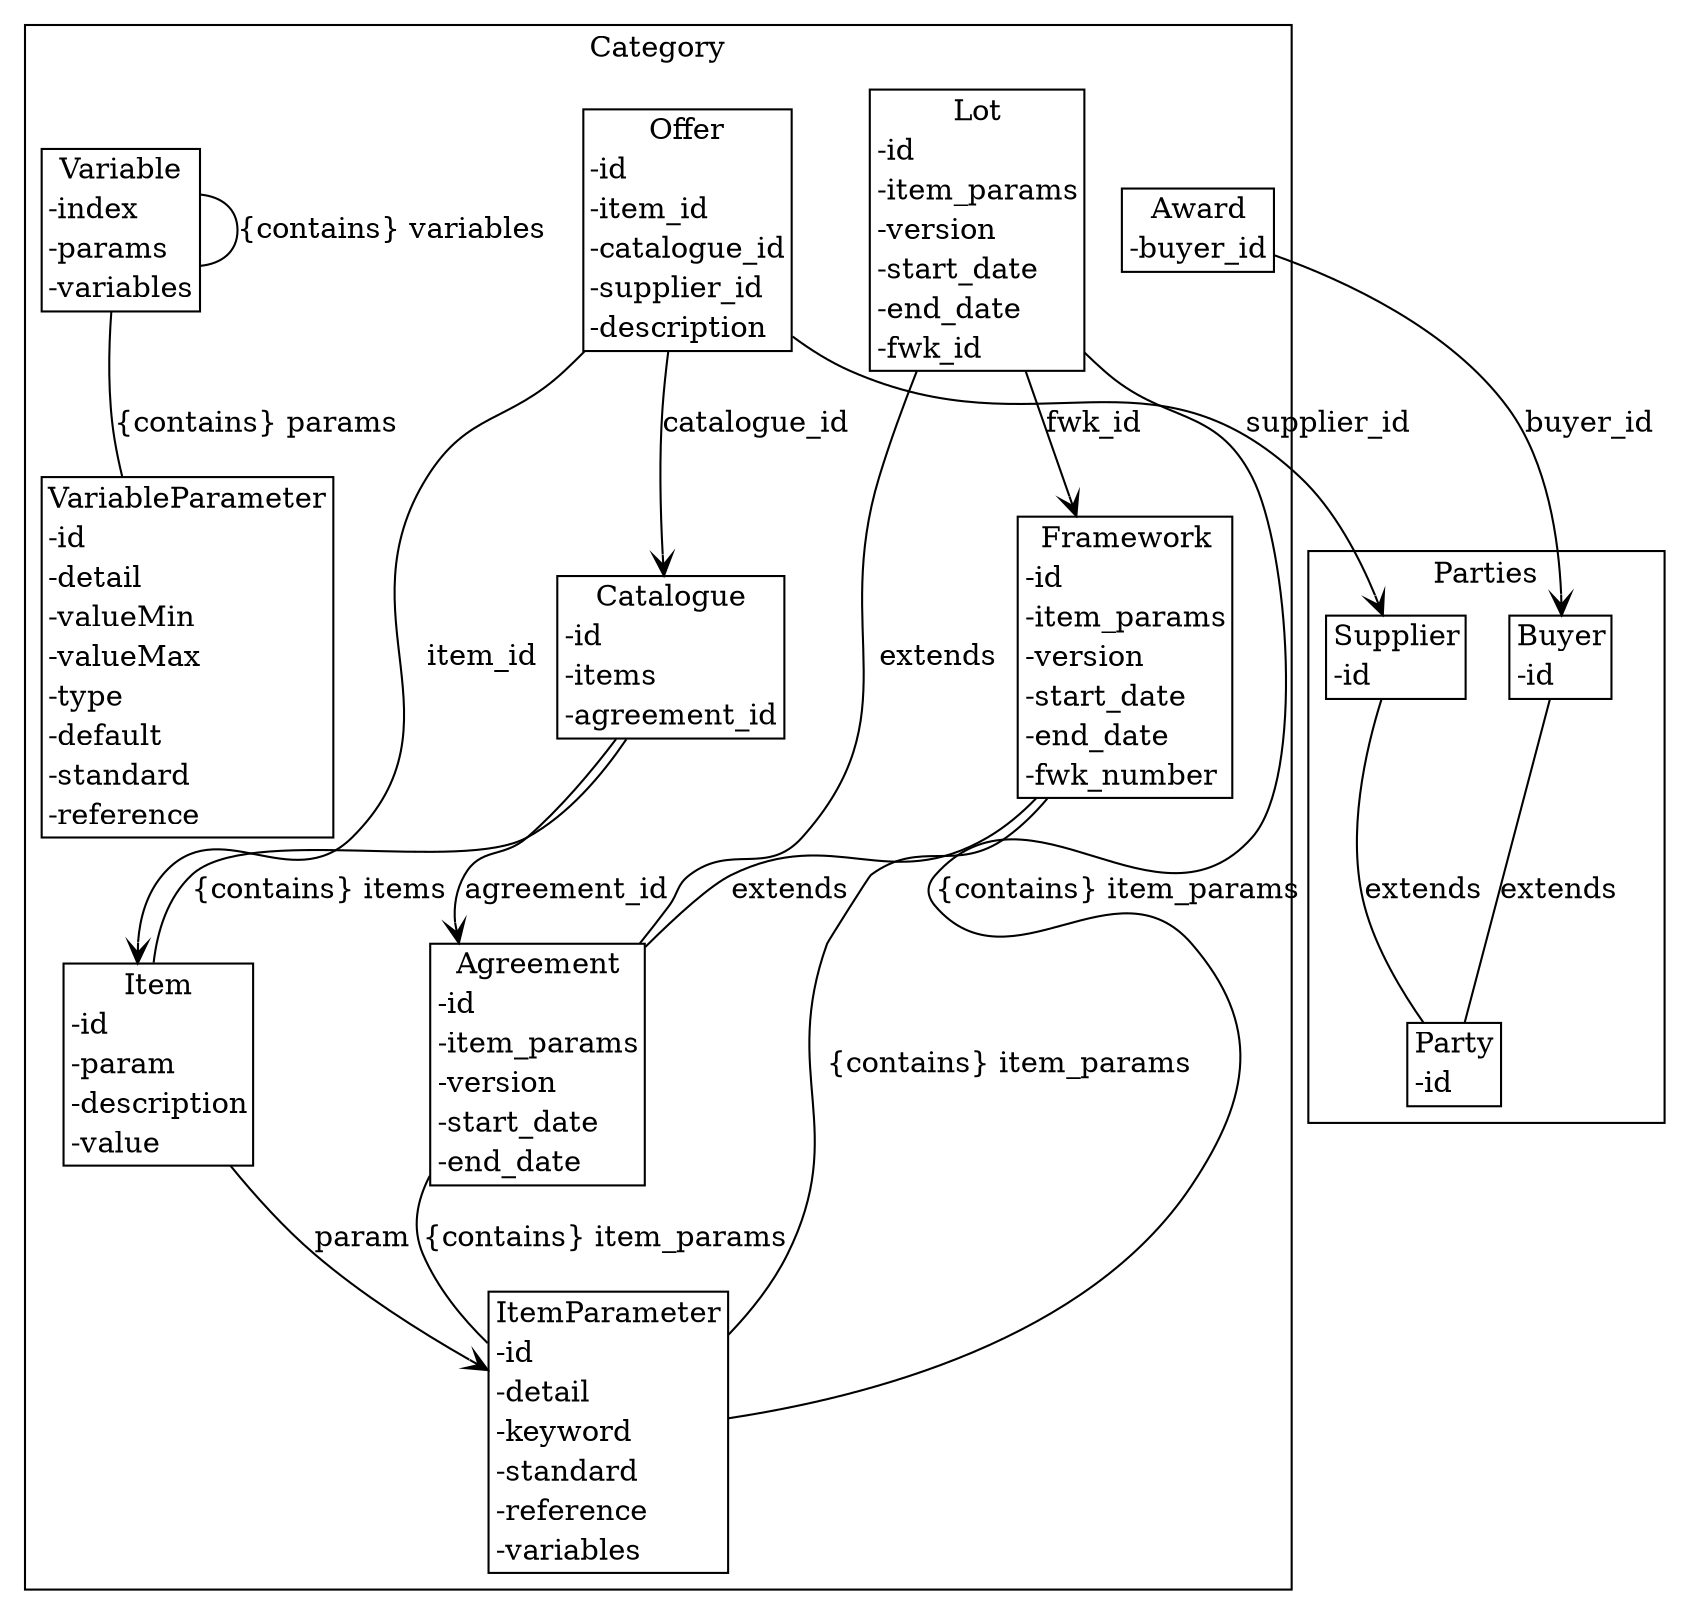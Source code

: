 strict digraph {
subgraph cluster_Category {
node [shape=plaintext margin=0];
label=Category;
"VariableParameter" [label=<<table BORDER="1" CELLBORDER="0" CELLSPACING="0"><TH><TD>VariableParameter</TD></TH><TR><TD ALIGN="LEFT">-id</TD></TR><TR><TD ALIGN="LEFT">-detail</TD></TR><TR><TD ALIGN="LEFT">-valueMin</TD></TR><TR><TD ALIGN="LEFT">-valueMax</TD></TR><TR><TD ALIGN="LEFT">-type</TD></TR><TR><TD ALIGN="LEFT">-default</TD></TR><TR><TD ALIGN="LEFT">-standard</TD></TR><TR><TD ALIGN="LEFT">-reference</TD></TR></table>>];
"ItemParameter" [label=<<table BORDER="1" CELLBORDER="0" CELLSPACING="0"><TH><TD>ItemParameter</TD></TH><TR><TD ALIGN="LEFT">-id</TD></TR><TR><TD ALIGN="LEFT">-detail</TD></TR><TR><TD ALIGN="LEFT">-keyword</TD></TR><TR><TD ALIGN="LEFT">-standard</TD></TR><TR><TD ALIGN="LEFT">-reference</TD></TR><TR><TD ALIGN="LEFT">-variables</TD></TR></table>>];
"Agreement" [label=<<table BORDER="1" CELLBORDER="0" CELLSPACING="0"><TH><TD>Agreement</TD></TH><TR><TD ALIGN="LEFT">-id</TD></TR><TR><TD ALIGN="LEFT">-item_params</TD></TR><TR><TD ALIGN="LEFT">-version</TD></TR><TR><TD ALIGN="LEFT">-start_date</TD></TR><TR><TD ALIGN="LEFT">-end_date</TD></TR></table>>];
"Framework" [label=<<table BORDER="1" CELLBORDER="0" CELLSPACING="0"><TH><TD>Framework</TD></TH><TR><TD ALIGN="LEFT">-id</TD></TR><TR><TD ALIGN="LEFT">-item_params</TD></TR><TR><TD ALIGN="LEFT">-version</TD></TR><TR><TD ALIGN="LEFT">-start_date</TD></TR><TR><TD ALIGN="LEFT">-end_date</TD></TR><TR><TD ALIGN="LEFT">-fwk_number</TD></TR></table>>];
"Lot" [label=<<table BORDER="1" CELLBORDER="0" CELLSPACING="0"><TH><TD>Lot</TD></TH><TR><TD ALIGN="LEFT">-id</TD></TR><TR><TD ALIGN="LEFT">-item_params</TD></TR><TR><TD ALIGN="LEFT">-version</TD></TR><TR><TD ALIGN="LEFT">-start_date</TD></TR><TR><TD ALIGN="LEFT">-end_date</TD></TR><TR><TD ALIGN="LEFT">-fwk_id</TD></TR></table>>];
"Variable" [label=<<table BORDER="1" CELLBORDER="0" CELLSPACING="0"><TH><TD>Variable</TD></TH><TR><TD ALIGN="LEFT">-index</TD></TR><TR><TD ALIGN="LEFT">-params</TD></TR><TR><TD ALIGN="LEFT">-variables</TD></TR></table>>];
"Item" [label=<<table BORDER="1" CELLBORDER="0" CELLSPACING="0"><TH><TD>Item</TD></TH><TR><TD ALIGN="LEFT">-id</TD></TR><TR><TD ALIGN="LEFT">-param</TD></TR><TR><TD ALIGN="LEFT">-description</TD></TR><TR><TD ALIGN="LEFT">-value</TD></TR></table>>];
"Catalogue" [label=<<table BORDER="1" CELLBORDER="0" CELLSPACING="0"><TH><TD>Catalogue</TD></TH><TR><TD ALIGN="LEFT">-id</TD></TR><TR><TD ALIGN="LEFT">-items</TD></TR><TR><TD ALIGN="LEFT">-agreement_id</TD></TR></table>>];
"Offer" [label=<<table BORDER="1" CELLBORDER="0" CELLSPACING="0"><TH><TD>Offer</TD></TH><TR><TD ALIGN="LEFT">-id</TD></TR><TR><TD ALIGN="LEFT">-item_id</TD></TR><TR><TD ALIGN="LEFT">-catalogue_id</TD></TR><TR><TD ALIGN="LEFT">-supplier_id</TD></TR><TR><TD ALIGN="LEFT">-description</TD></TR></table>>];
"Award" [label=<<table BORDER="1" CELLBORDER="0" CELLSPACING="0"><TH><TD>Award</TD></TH><TR><TD ALIGN="LEFT">-buyer_id</TD></TR></table>>];
}
subgraph cluster_Parties {
node [shape=plaintext margin=0];
label=Parties;
"Party" [label=<<table BORDER="1" CELLBORDER="0" CELLSPACING="0"><TH><TD>Party</TD></TH><TR><TD ALIGN="LEFT">-id</TD></TR></table>>];
"Supplier" [label=<<table BORDER="1" CELLBORDER="0" CELLSPACING="0"><TH><TD>Supplier</TD></TH><TR><TD ALIGN="LEFT">-id</TD></TR></table>>];
"Buyer" [label=<<table BORDER="1" CELLBORDER="0" CELLSPACING="0"><TH><TD>Buyer</TD></TH><TR><TD ALIGN="LEFT">-id</TD></TR></table>>];
}
"Agreement" -> "ItemParameter" [label="{contains} item_params" arrowhead = "none" arrowtail = "diamond" ];
"Framework" -> "Agreement" [label="extends" arrowhead = "none" arrowtail = "normal" ];
"Framework" -> "ItemParameter" [label="{contains} item_params" arrowhead = "none" arrowtail = "diamond" ];
"Lot" -> "Agreement" [label="extends" arrowhead = "none" arrowtail = "normal" ];
"Lot" -> "ItemParameter" [label="{contains} item_params" arrowhead = "none" arrowtail = "diamond" ];
"Lot" -> "Framework" [label="fwk_id" arrowhead = "open" arrowtail = "none" ];
"Variable" -> "VariableParameter" [label="{contains} params" arrowhead = "none" arrowtail = "diamond" ];
"Variable" -> "Variable" [label="{contains} variables" arrowhead = "none" arrowtail = "diamond" ];
"Item" -> "ItemParameter" [label="param" arrowhead = "open" arrowtail = "none" ];
"Catalogue" -> "Item" [label="{contains} items" arrowhead = "none" arrowtail = "diamond" ];
"Catalogue" -> "Agreement" [label="agreement_id" arrowhead = "open" arrowtail = "none" ];
"Offer" -> "Item" [label="item_id" arrowhead = "open" arrowtail = "none" ];
"Offer" -> "Catalogue" [label="catalogue_id" arrowhead = "open" arrowtail = "none" ];
"Offer" -> "Supplier" [label="supplier_id" arrowhead = "open" arrowtail = "none" ];
"Award" -> "Buyer" [label="buyer_id" arrowhead = "open" arrowtail = "none" ];
"Supplier" -> "Party" [label="extends" arrowhead = "none" arrowtail = "normal" ];
"Buyer" -> "Party" [label="extends" arrowhead = "none" arrowtail = "normal" ];
}
